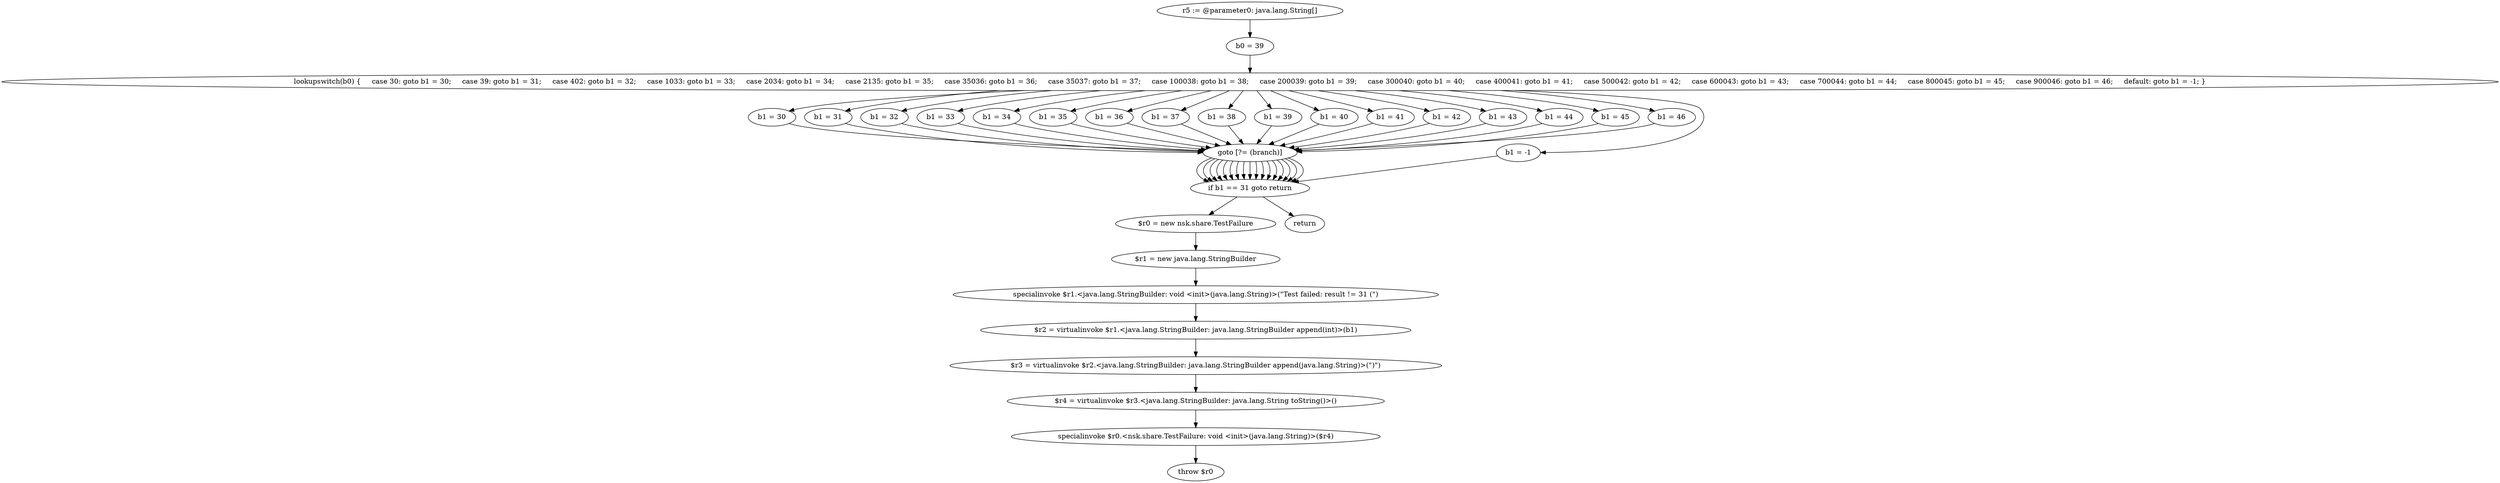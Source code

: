 digraph "unitGraph" {
    "r5 := @parameter0: java.lang.String[]"
    "b0 = 39"
    "lookupswitch(b0) {     case 30: goto b1 = 30;     case 39: goto b1 = 31;     case 402: goto b1 = 32;     case 1033: goto b1 = 33;     case 2034: goto b1 = 34;     case 2135: goto b1 = 35;     case 35036: goto b1 = 36;     case 35037: goto b1 = 37;     case 100038: goto b1 = 38;     case 200039: goto b1 = 39;     case 300040: goto b1 = 40;     case 400041: goto b1 = 41;     case 500042: goto b1 = 42;     case 600043: goto b1 = 43;     case 700044: goto b1 = 44;     case 800045: goto b1 = 45;     case 900046: goto b1 = 46;     default: goto b1 = -1; }"
    "b1 = 30"
    "goto [?= (branch)]"
    "b1 = 31"
    "b1 = 32"
    "b1 = 33"
    "b1 = 34"
    "b1 = 35"
    "b1 = 36"
    "b1 = 37"
    "b1 = 38"
    "b1 = 39"
    "b1 = 40"
    "b1 = 41"
    "b1 = 42"
    "b1 = 43"
    "b1 = 44"
    "b1 = 45"
    "b1 = 46"
    "b1 = -1"
    "if b1 == 31 goto return"
    "$r0 = new nsk.share.TestFailure"
    "$r1 = new java.lang.StringBuilder"
    "specialinvoke $r1.<java.lang.StringBuilder: void <init>(java.lang.String)>(\"Test failed: result != 31 (\")"
    "$r2 = virtualinvoke $r1.<java.lang.StringBuilder: java.lang.StringBuilder append(int)>(b1)"
    "$r3 = virtualinvoke $r2.<java.lang.StringBuilder: java.lang.StringBuilder append(java.lang.String)>(\")\")"
    "$r4 = virtualinvoke $r3.<java.lang.StringBuilder: java.lang.String toString()>()"
    "specialinvoke $r0.<nsk.share.TestFailure: void <init>(java.lang.String)>($r4)"
    "throw $r0"
    "return"
    "r5 := @parameter0: java.lang.String[]"->"b0 = 39";
    "b0 = 39"->"lookupswitch(b0) {     case 30: goto b1 = 30;     case 39: goto b1 = 31;     case 402: goto b1 = 32;     case 1033: goto b1 = 33;     case 2034: goto b1 = 34;     case 2135: goto b1 = 35;     case 35036: goto b1 = 36;     case 35037: goto b1 = 37;     case 100038: goto b1 = 38;     case 200039: goto b1 = 39;     case 300040: goto b1 = 40;     case 400041: goto b1 = 41;     case 500042: goto b1 = 42;     case 600043: goto b1 = 43;     case 700044: goto b1 = 44;     case 800045: goto b1 = 45;     case 900046: goto b1 = 46;     default: goto b1 = -1; }";
    "lookupswitch(b0) {     case 30: goto b1 = 30;     case 39: goto b1 = 31;     case 402: goto b1 = 32;     case 1033: goto b1 = 33;     case 2034: goto b1 = 34;     case 2135: goto b1 = 35;     case 35036: goto b1 = 36;     case 35037: goto b1 = 37;     case 100038: goto b1 = 38;     case 200039: goto b1 = 39;     case 300040: goto b1 = 40;     case 400041: goto b1 = 41;     case 500042: goto b1 = 42;     case 600043: goto b1 = 43;     case 700044: goto b1 = 44;     case 800045: goto b1 = 45;     case 900046: goto b1 = 46;     default: goto b1 = -1; }"->"b1 = 30";
    "lookupswitch(b0) {     case 30: goto b1 = 30;     case 39: goto b1 = 31;     case 402: goto b1 = 32;     case 1033: goto b1 = 33;     case 2034: goto b1 = 34;     case 2135: goto b1 = 35;     case 35036: goto b1 = 36;     case 35037: goto b1 = 37;     case 100038: goto b1 = 38;     case 200039: goto b1 = 39;     case 300040: goto b1 = 40;     case 400041: goto b1 = 41;     case 500042: goto b1 = 42;     case 600043: goto b1 = 43;     case 700044: goto b1 = 44;     case 800045: goto b1 = 45;     case 900046: goto b1 = 46;     default: goto b1 = -1; }"->"b1 = 31";
    "lookupswitch(b0) {     case 30: goto b1 = 30;     case 39: goto b1 = 31;     case 402: goto b1 = 32;     case 1033: goto b1 = 33;     case 2034: goto b1 = 34;     case 2135: goto b1 = 35;     case 35036: goto b1 = 36;     case 35037: goto b1 = 37;     case 100038: goto b1 = 38;     case 200039: goto b1 = 39;     case 300040: goto b1 = 40;     case 400041: goto b1 = 41;     case 500042: goto b1 = 42;     case 600043: goto b1 = 43;     case 700044: goto b1 = 44;     case 800045: goto b1 = 45;     case 900046: goto b1 = 46;     default: goto b1 = -1; }"->"b1 = 32";
    "lookupswitch(b0) {     case 30: goto b1 = 30;     case 39: goto b1 = 31;     case 402: goto b1 = 32;     case 1033: goto b1 = 33;     case 2034: goto b1 = 34;     case 2135: goto b1 = 35;     case 35036: goto b1 = 36;     case 35037: goto b1 = 37;     case 100038: goto b1 = 38;     case 200039: goto b1 = 39;     case 300040: goto b1 = 40;     case 400041: goto b1 = 41;     case 500042: goto b1 = 42;     case 600043: goto b1 = 43;     case 700044: goto b1 = 44;     case 800045: goto b1 = 45;     case 900046: goto b1 = 46;     default: goto b1 = -1; }"->"b1 = 33";
    "lookupswitch(b0) {     case 30: goto b1 = 30;     case 39: goto b1 = 31;     case 402: goto b1 = 32;     case 1033: goto b1 = 33;     case 2034: goto b1 = 34;     case 2135: goto b1 = 35;     case 35036: goto b1 = 36;     case 35037: goto b1 = 37;     case 100038: goto b1 = 38;     case 200039: goto b1 = 39;     case 300040: goto b1 = 40;     case 400041: goto b1 = 41;     case 500042: goto b1 = 42;     case 600043: goto b1 = 43;     case 700044: goto b1 = 44;     case 800045: goto b1 = 45;     case 900046: goto b1 = 46;     default: goto b1 = -1; }"->"b1 = 34";
    "lookupswitch(b0) {     case 30: goto b1 = 30;     case 39: goto b1 = 31;     case 402: goto b1 = 32;     case 1033: goto b1 = 33;     case 2034: goto b1 = 34;     case 2135: goto b1 = 35;     case 35036: goto b1 = 36;     case 35037: goto b1 = 37;     case 100038: goto b1 = 38;     case 200039: goto b1 = 39;     case 300040: goto b1 = 40;     case 400041: goto b1 = 41;     case 500042: goto b1 = 42;     case 600043: goto b1 = 43;     case 700044: goto b1 = 44;     case 800045: goto b1 = 45;     case 900046: goto b1 = 46;     default: goto b1 = -1; }"->"b1 = 35";
    "lookupswitch(b0) {     case 30: goto b1 = 30;     case 39: goto b1 = 31;     case 402: goto b1 = 32;     case 1033: goto b1 = 33;     case 2034: goto b1 = 34;     case 2135: goto b1 = 35;     case 35036: goto b1 = 36;     case 35037: goto b1 = 37;     case 100038: goto b1 = 38;     case 200039: goto b1 = 39;     case 300040: goto b1 = 40;     case 400041: goto b1 = 41;     case 500042: goto b1 = 42;     case 600043: goto b1 = 43;     case 700044: goto b1 = 44;     case 800045: goto b1 = 45;     case 900046: goto b1 = 46;     default: goto b1 = -1; }"->"b1 = 36";
    "lookupswitch(b0) {     case 30: goto b1 = 30;     case 39: goto b1 = 31;     case 402: goto b1 = 32;     case 1033: goto b1 = 33;     case 2034: goto b1 = 34;     case 2135: goto b1 = 35;     case 35036: goto b1 = 36;     case 35037: goto b1 = 37;     case 100038: goto b1 = 38;     case 200039: goto b1 = 39;     case 300040: goto b1 = 40;     case 400041: goto b1 = 41;     case 500042: goto b1 = 42;     case 600043: goto b1 = 43;     case 700044: goto b1 = 44;     case 800045: goto b1 = 45;     case 900046: goto b1 = 46;     default: goto b1 = -1; }"->"b1 = 37";
    "lookupswitch(b0) {     case 30: goto b1 = 30;     case 39: goto b1 = 31;     case 402: goto b1 = 32;     case 1033: goto b1 = 33;     case 2034: goto b1 = 34;     case 2135: goto b1 = 35;     case 35036: goto b1 = 36;     case 35037: goto b1 = 37;     case 100038: goto b1 = 38;     case 200039: goto b1 = 39;     case 300040: goto b1 = 40;     case 400041: goto b1 = 41;     case 500042: goto b1 = 42;     case 600043: goto b1 = 43;     case 700044: goto b1 = 44;     case 800045: goto b1 = 45;     case 900046: goto b1 = 46;     default: goto b1 = -1; }"->"b1 = 38";
    "lookupswitch(b0) {     case 30: goto b1 = 30;     case 39: goto b1 = 31;     case 402: goto b1 = 32;     case 1033: goto b1 = 33;     case 2034: goto b1 = 34;     case 2135: goto b1 = 35;     case 35036: goto b1 = 36;     case 35037: goto b1 = 37;     case 100038: goto b1 = 38;     case 200039: goto b1 = 39;     case 300040: goto b1 = 40;     case 400041: goto b1 = 41;     case 500042: goto b1 = 42;     case 600043: goto b1 = 43;     case 700044: goto b1 = 44;     case 800045: goto b1 = 45;     case 900046: goto b1 = 46;     default: goto b1 = -1; }"->"b1 = 39";
    "lookupswitch(b0) {     case 30: goto b1 = 30;     case 39: goto b1 = 31;     case 402: goto b1 = 32;     case 1033: goto b1 = 33;     case 2034: goto b1 = 34;     case 2135: goto b1 = 35;     case 35036: goto b1 = 36;     case 35037: goto b1 = 37;     case 100038: goto b1 = 38;     case 200039: goto b1 = 39;     case 300040: goto b1 = 40;     case 400041: goto b1 = 41;     case 500042: goto b1 = 42;     case 600043: goto b1 = 43;     case 700044: goto b1 = 44;     case 800045: goto b1 = 45;     case 900046: goto b1 = 46;     default: goto b1 = -1; }"->"b1 = 40";
    "lookupswitch(b0) {     case 30: goto b1 = 30;     case 39: goto b1 = 31;     case 402: goto b1 = 32;     case 1033: goto b1 = 33;     case 2034: goto b1 = 34;     case 2135: goto b1 = 35;     case 35036: goto b1 = 36;     case 35037: goto b1 = 37;     case 100038: goto b1 = 38;     case 200039: goto b1 = 39;     case 300040: goto b1 = 40;     case 400041: goto b1 = 41;     case 500042: goto b1 = 42;     case 600043: goto b1 = 43;     case 700044: goto b1 = 44;     case 800045: goto b1 = 45;     case 900046: goto b1 = 46;     default: goto b1 = -1; }"->"b1 = 41";
    "lookupswitch(b0) {     case 30: goto b1 = 30;     case 39: goto b1 = 31;     case 402: goto b1 = 32;     case 1033: goto b1 = 33;     case 2034: goto b1 = 34;     case 2135: goto b1 = 35;     case 35036: goto b1 = 36;     case 35037: goto b1 = 37;     case 100038: goto b1 = 38;     case 200039: goto b1 = 39;     case 300040: goto b1 = 40;     case 400041: goto b1 = 41;     case 500042: goto b1 = 42;     case 600043: goto b1 = 43;     case 700044: goto b1 = 44;     case 800045: goto b1 = 45;     case 900046: goto b1 = 46;     default: goto b1 = -1; }"->"b1 = 42";
    "lookupswitch(b0) {     case 30: goto b1 = 30;     case 39: goto b1 = 31;     case 402: goto b1 = 32;     case 1033: goto b1 = 33;     case 2034: goto b1 = 34;     case 2135: goto b1 = 35;     case 35036: goto b1 = 36;     case 35037: goto b1 = 37;     case 100038: goto b1 = 38;     case 200039: goto b1 = 39;     case 300040: goto b1 = 40;     case 400041: goto b1 = 41;     case 500042: goto b1 = 42;     case 600043: goto b1 = 43;     case 700044: goto b1 = 44;     case 800045: goto b1 = 45;     case 900046: goto b1 = 46;     default: goto b1 = -1; }"->"b1 = 43";
    "lookupswitch(b0) {     case 30: goto b1 = 30;     case 39: goto b1 = 31;     case 402: goto b1 = 32;     case 1033: goto b1 = 33;     case 2034: goto b1 = 34;     case 2135: goto b1 = 35;     case 35036: goto b1 = 36;     case 35037: goto b1 = 37;     case 100038: goto b1 = 38;     case 200039: goto b1 = 39;     case 300040: goto b1 = 40;     case 400041: goto b1 = 41;     case 500042: goto b1 = 42;     case 600043: goto b1 = 43;     case 700044: goto b1 = 44;     case 800045: goto b1 = 45;     case 900046: goto b1 = 46;     default: goto b1 = -1; }"->"b1 = 44";
    "lookupswitch(b0) {     case 30: goto b1 = 30;     case 39: goto b1 = 31;     case 402: goto b1 = 32;     case 1033: goto b1 = 33;     case 2034: goto b1 = 34;     case 2135: goto b1 = 35;     case 35036: goto b1 = 36;     case 35037: goto b1 = 37;     case 100038: goto b1 = 38;     case 200039: goto b1 = 39;     case 300040: goto b1 = 40;     case 400041: goto b1 = 41;     case 500042: goto b1 = 42;     case 600043: goto b1 = 43;     case 700044: goto b1 = 44;     case 800045: goto b1 = 45;     case 900046: goto b1 = 46;     default: goto b1 = -1; }"->"b1 = 45";
    "lookupswitch(b0) {     case 30: goto b1 = 30;     case 39: goto b1 = 31;     case 402: goto b1 = 32;     case 1033: goto b1 = 33;     case 2034: goto b1 = 34;     case 2135: goto b1 = 35;     case 35036: goto b1 = 36;     case 35037: goto b1 = 37;     case 100038: goto b1 = 38;     case 200039: goto b1 = 39;     case 300040: goto b1 = 40;     case 400041: goto b1 = 41;     case 500042: goto b1 = 42;     case 600043: goto b1 = 43;     case 700044: goto b1 = 44;     case 800045: goto b1 = 45;     case 900046: goto b1 = 46;     default: goto b1 = -1; }"->"b1 = 46";
    "lookupswitch(b0) {     case 30: goto b1 = 30;     case 39: goto b1 = 31;     case 402: goto b1 = 32;     case 1033: goto b1 = 33;     case 2034: goto b1 = 34;     case 2135: goto b1 = 35;     case 35036: goto b1 = 36;     case 35037: goto b1 = 37;     case 100038: goto b1 = 38;     case 200039: goto b1 = 39;     case 300040: goto b1 = 40;     case 400041: goto b1 = 41;     case 500042: goto b1 = 42;     case 600043: goto b1 = 43;     case 700044: goto b1 = 44;     case 800045: goto b1 = 45;     case 900046: goto b1 = 46;     default: goto b1 = -1; }"->"b1 = -1";
    "b1 = 30"->"goto [?= (branch)]";
    "goto [?= (branch)]"->"if b1 == 31 goto return";
    "b1 = 31"->"goto [?= (branch)]";
    "goto [?= (branch)]"->"if b1 == 31 goto return";
    "b1 = 32"->"goto [?= (branch)]";
    "goto [?= (branch)]"->"if b1 == 31 goto return";
    "b1 = 33"->"goto [?= (branch)]";
    "goto [?= (branch)]"->"if b1 == 31 goto return";
    "b1 = 34"->"goto [?= (branch)]";
    "goto [?= (branch)]"->"if b1 == 31 goto return";
    "b1 = 35"->"goto [?= (branch)]";
    "goto [?= (branch)]"->"if b1 == 31 goto return";
    "b1 = 36"->"goto [?= (branch)]";
    "goto [?= (branch)]"->"if b1 == 31 goto return";
    "b1 = 37"->"goto [?= (branch)]";
    "goto [?= (branch)]"->"if b1 == 31 goto return";
    "b1 = 38"->"goto [?= (branch)]";
    "goto [?= (branch)]"->"if b1 == 31 goto return";
    "b1 = 39"->"goto [?= (branch)]";
    "goto [?= (branch)]"->"if b1 == 31 goto return";
    "b1 = 40"->"goto [?= (branch)]";
    "goto [?= (branch)]"->"if b1 == 31 goto return";
    "b1 = 41"->"goto [?= (branch)]";
    "goto [?= (branch)]"->"if b1 == 31 goto return";
    "b1 = 42"->"goto [?= (branch)]";
    "goto [?= (branch)]"->"if b1 == 31 goto return";
    "b1 = 43"->"goto [?= (branch)]";
    "goto [?= (branch)]"->"if b1 == 31 goto return";
    "b1 = 44"->"goto [?= (branch)]";
    "goto [?= (branch)]"->"if b1 == 31 goto return";
    "b1 = 45"->"goto [?= (branch)]";
    "goto [?= (branch)]"->"if b1 == 31 goto return";
    "b1 = 46"->"goto [?= (branch)]";
    "goto [?= (branch)]"->"if b1 == 31 goto return";
    "b1 = -1"->"if b1 == 31 goto return";
    "if b1 == 31 goto return"->"$r0 = new nsk.share.TestFailure";
    "if b1 == 31 goto return"->"return";
    "$r0 = new nsk.share.TestFailure"->"$r1 = new java.lang.StringBuilder";
    "$r1 = new java.lang.StringBuilder"->"specialinvoke $r1.<java.lang.StringBuilder: void <init>(java.lang.String)>(\"Test failed: result != 31 (\")";
    "specialinvoke $r1.<java.lang.StringBuilder: void <init>(java.lang.String)>(\"Test failed: result != 31 (\")"->"$r2 = virtualinvoke $r1.<java.lang.StringBuilder: java.lang.StringBuilder append(int)>(b1)";
    "$r2 = virtualinvoke $r1.<java.lang.StringBuilder: java.lang.StringBuilder append(int)>(b1)"->"$r3 = virtualinvoke $r2.<java.lang.StringBuilder: java.lang.StringBuilder append(java.lang.String)>(\")\")";
    "$r3 = virtualinvoke $r2.<java.lang.StringBuilder: java.lang.StringBuilder append(java.lang.String)>(\")\")"->"$r4 = virtualinvoke $r3.<java.lang.StringBuilder: java.lang.String toString()>()";
    "$r4 = virtualinvoke $r3.<java.lang.StringBuilder: java.lang.String toString()>()"->"specialinvoke $r0.<nsk.share.TestFailure: void <init>(java.lang.String)>($r4)";
    "specialinvoke $r0.<nsk.share.TestFailure: void <init>(java.lang.String)>($r4)"->"throw $r0";
}
